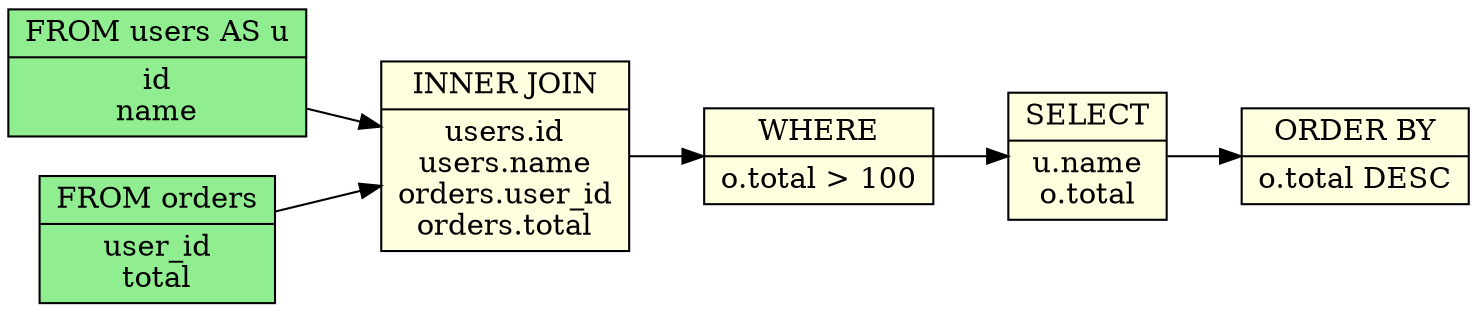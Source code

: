 digraph schema_flow {
  rankdir=LR;
  node [shape=record];

  // Source tables
  node_0 [label="FROM users AS u|id\nname", style=filled, fillcolor=lightgreen];
  table_orders [label="FROM orders|user_id\ntotal", style=filled, fillcolor=lightgreen];

  // Operations
  node_2 [label="WHERE|o.total \> 100", style=filled, fillcolor=lightyellow];
  node_3 [label="SELECT|u.name\no.total", style=filled, fillcolor=lightyellow];
  node_4 [label="ORDER BY|o.total DESC", style=filled, fillcolor=lightyellow];

  // Data flow edges

  // JOIN operations with table info
  node_1 [label="INNER JOIN|users.id\nusers.name\norders.user_id\norders.total", style=filled, fillcolor=lightyellow];
  node_0 -> node_1;
  node_1 -> node_2;
  node_2 -> node_3;
  node_3 -> node_4;
  table_orders -> node_1;
}